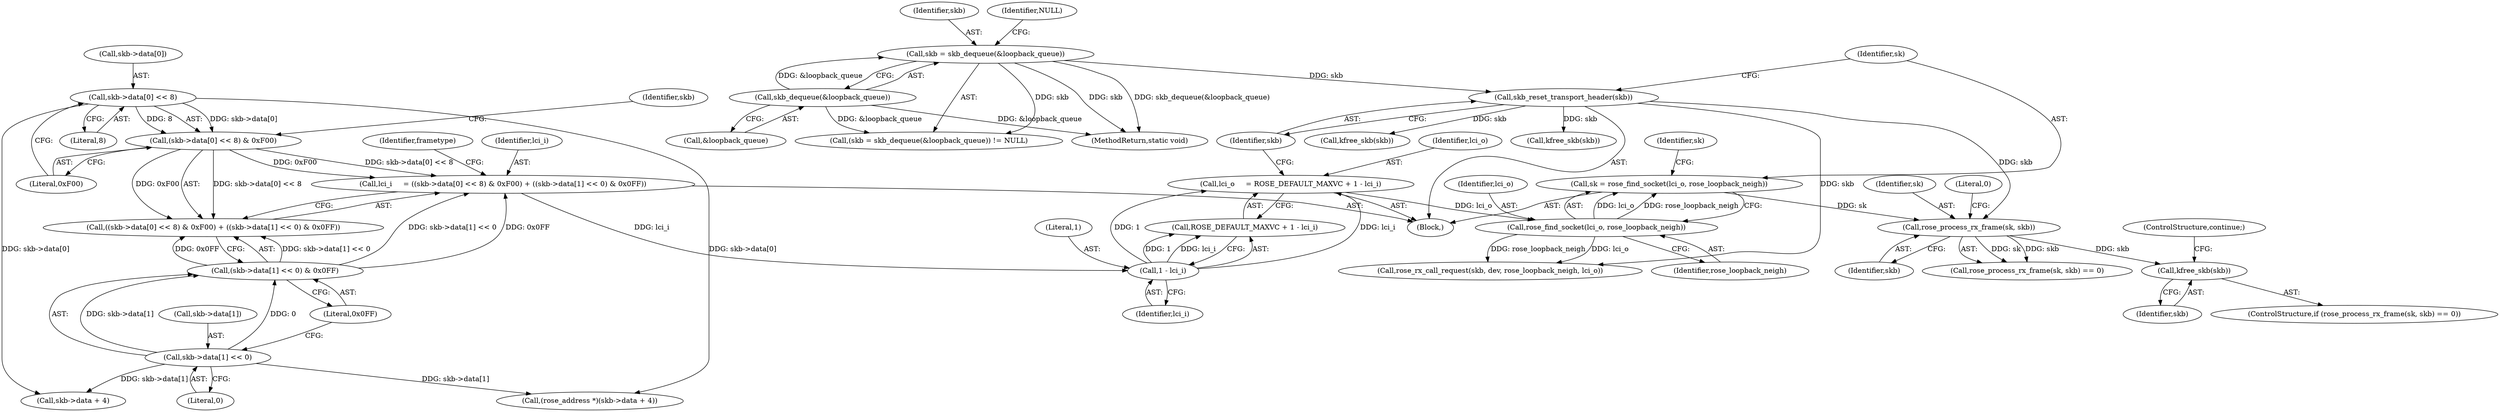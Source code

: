digraph "0_linux_e0bccd315db0c2f919e7fcf9cb60db21d9986f52_0@API" {
"1000179" [label="(Call,kfree_skb(skb))"];
"1000175" [label="(Call,rose_process_rx_frame(sk, skb))"];
"1000165" [label="(Call,sk = rose_find_socket(lci_o, rose_loopback_neigh))"];
"1000167" [label="(Call,rose_find_socket(lci_o, rose_loopback_neigh))"];
"1000156" [label="(Call,lci_o     = ROSE_DEFAULT_MAXVC + 1 - lci_i)"];
"1000160" [label="(Call,1 - lci_i)"];
"1000119" [label="(Call,lci_i     = ((skb->data[0] << 8) & 0xF00) + ((skb->data[1] << 0) & 0x0FF))"];
"1000122" [label="(Call,(skb->data[0] << 8) & 0xF00)"];
"1000123" [label="(Call,skb->data[0] << 8)"];
"1000131" [label="(Call,(skb->data[1] << 0) & 0x0FF)"];
"1000132" [label="(Call,skb->data[1] << 0)"];
"1000163" [label="(Call,skb_reset_transport_header(skb))"];
"1000112" [label="(Call,skb = skb_dequeue(&loopback_queue))"];
"1000114" [label="(Call,skb_dequeue(&loopback_queue))"];
"1000120" [label="(Identifier,lci_i)"];
"1000124" [label="(Call,skb->data[0])"];
"1000171" [label="(Identifier,sk)"];
"1000141" [label="(Identifier,frametype)"];
"1000176" [label="(Identifier,sk)"];
"1000121" [label="(Call,((skb->data[0] << 8) & 0xF00) + ((skb->data[1] << 0) & 0x0FF))"];
"1000149" [label="(Call,(rose_address *)(skb->data + 4))"];
"1000151" [label="(Call,skb->data + 4)"];
"1000160" [label="(Call,1 - lci_i)"];
"1000162" [label="(Identifier,lci_i)"];
"1000167" [label="(Call,rose_find_socket(lci_o, rose_loopback_neigh))"];
"1000211" [label="(Call,kfree_skb(skb))"];
"1000156" [label="(Call,lci_o     = ROSE_DEFAULT_MAXVC + 1 - lci_i)"];
"1000129" [label="(Literal,8)"];
"1000213" [label="(MethodReturn,static void)"];
"1000165" [label="(Call,sk = rose_find_socket(lci_o, rose_loopback_neigh))"];
"1000197" [label="(Call,rose_rx_call_request(skb, dev, rose_loopback_neigh, lci_o))"];
"1000164" [label="(Identifier,skb)"];
"1000122" [label="(Call,(skb->data[0] << 8) & 0xF00)"];
"1000180" [label="(Identifier,skb)"];
"1000175" [label="(Call,rose_process_rx_frame(sk, skb))"];
"1000177" [label="(Identifier,skb)"];
"1000118" [label="(Block,)"];
"1000178" [label="(Literal,0)"];
"1000119" [label="(Call,lci_i     = ((skb->data[0] << 8) & 0xF00) + ((skb->data[1] << 0) & 0x0FF))"];
"1000112" [label="(Call,skb = skb_dequeue(&loopback_queue))"];
"1000157" [label="(Identifier,lci_o)"];
"1000139" [label="(Literal,0x0FF)"];
"1000114" [label="(Call,skb_dequeue(&loopback_queue))"];
"1000181" [label="(ControlStructure,continue;)"];
"1000163" [label="(Call,skb_reset_transport_header(skb))"];
"1000161" [label="(Literal,1)"];
"1000115" [label="(Call,&loopback_queue)"];
"1000131" [label="(Call,(skb->data[1] << 0) & 0x0FF)"];
"1000132" [label="(Call,skb->data[1] << 0)"];
"1000166" [label="(Identifier,sk)"];
"1000173" [label="(ControlStructure,if (rose_process_rx_frame(sk, skb) == 0))"];
"1000123" [label="(Call,skb->data[0] << 8)"];
"1000158" [label="(Call,ROSE_DEFAULT_MAXVC + 1 - lci_i)"];
"1000133" [label="(Call,skb->data[1])"];
"1000179" [label="(Call,kfree_skb(skb))"];
"1000138" [label="(Literal,0)"];
"1000111" [label="(Call,(skb = skb_dequeue(&loopback_queue)) != NULL)"];
"1000113" [label="(Identifier,skb)"];
"1000169" [label="(Identifier,rose_loopback_neigh)"];
"1000135" [label="(Identifier,skb)"];
"1000117" [label="(Identifier,NULL)"];
"1000168" [label="(Identifier,lci_o)"];
"1000207" [label="(Call,kfree_skb(skb))"];
"1000174" [label="(Call,rose_process_rx_frame(sk, skb) == 0)"];
"1000130" [label="(Literal,0xF00)"];
"1000179" -> "1000173"  [label="AST: "];
"1000179" -> "1000180"  [label="CFG: "];
"1000180" -> "1000179"  [label="AST: "];
"1000181" -> "1000179"  [label="CFG: "];
"1000175" -> "1000179"  [label="DDG: skb"];
"1000175" -> "1000174"  [label="AST: "];
"1000175" -> "1000177"  [label="CFG: "];
"1000176" -> "1000175"  [label="AST: "];
"1000177" -> "1000175"  [label="AST: "];
"1000178" -> "1000175"  [label="CFG: "];
"1000175" -> "1000174"  [label="DDG: sk"];
"1000175" -> "1000174"  [label="DDG: skb"];
"1000165" -> "1000175"  [label="DDG: sk"];
"1000163" -> "1000175"  [label="DDG: skb"];
"1000165" -> "1000118"  [label="AST: "];
"1000165" -> "1000167"  [label="CFG: "];
"1000166" -> "1000165"  [label="AST: "];
"1000167" -> "1000165"  [label="AST: "];
"1000171" -> "1000165"  [label="CFG: "];
"1000167" -> "1000165"  [label="DDG: lci_o"];
"1000167" -> "1000165"  [label="DDG: rose_loopback_neigh"];
"1000167" -> "1000169"  [label="CFG: "];
"1000168" -> "1000167"  [label="AST: "];
"1000169" -> "1000167"  [label="AST: "];
"1000156" -> "1000167"  [label="DDG: lci_o"];
"1000167" -> "1000197"  [label="DDG: rose_loopback_neigh"];
"1000167" -> "1000197"  [label="DDG: lci_o"];
"1000156" -> "1000118"  [label="AST: "];
"1000156" -> "1000158"  [label="CFG: "];
"1000157" -> "1000156"  [label="AST: "];
"1000158" -> "1000156"  [label="AST: "];
"1000164" -> "1000156"  [label="CFG: "];
"1000160" -> "1000156"  [label="DDG: 1"];
"1000160" -> "1000156"  [label="DDG: lci_i"];
"1000160" -> "1000158"  [label="AST: "];
"1000160" -> "1000162"  [label="CFG: "];
"1000161" -> "1000160"  [label="AST: "];
"1000162" -> "1000160"  [label="AST: "];
"1000158" -> "1000160"  [label="CFG: "];
"1000160" -> "1000158"  [label="DDG: 1"];
"1000160" -> "1000158"  [label="DDG: lci_i"];
"1000119" -> "1000160"  [label="DDG: lci_i"];
"1000119" -> "1000118"  [label="AST: "];
"1000119" -> "1000121"  [label="CFG: "];
"1000120" -> "1000119"  [label="AST: "];
"1000121" -> "1000119"  [label="AST: "];
"1000141" -> "1000119"  [label="CFG: "];
"1000122" -> "1000119"  [label="DDG: skb->data[0] << 8"];
"1000122" -> "1000119"  [label="DDG: 0xF00"];
"1000131" -> "1000119"  [label="DDG: skb->data[1] << 0"];
"1000131" -> "1000119"  [label="DDG: 0x0FF"];
"1000122" -> "1000121"  [label="AST: "];
"1000122" -> "1000130"  [label="CFG: "];
"1000123" -> "1000122"  [label="AST: "];
"1000130" -> "1000122"  [label="AST: "];
"1000135" -> "1000122"  [label="CFG: "];
"1000122" -> "1000121"  [label="DDG: skb->data[0] << 8"];
"1000122" -> "1000121"  [label="DDG: 0xF00"];
"1000123" -> "1000122"  [label="DDG: skb->data[0]"];
"1000123" -> "1000122"  [label="DDG: 8"];
"1000123" -> "1000129"  [label="CFG: "];
"1000124" -> "1000123"  [label="AST: "];
"1000129" -> "1000123"  [label="AST: "];
"1000130" -> "1000123"  [label="CFG: "];
"1000123" -> "1000149"  [label="DDG: skb->data[0]"];
"1000123" -> "1000151"  [label="DDG: skb->data[0]"];
"1000131" -> "1000121"  [label="AST: "];
"1000131" -> "1000139"  [label="CFG: "];
"1000132" -> "1000131"  [label="AST: "];
"1000139" -> "1000131"  [label="AST: "];
"1000121" -> "1000131"  [label="CFG: "];
"1000131" -> "1000121"  [label="DDG: skb->data[1] << 0"];
"1000131" -> "1000121"  [label="DDG: 0x0FF"];
"1000132" -> "1000131"  [label="DDG: skb->data[1]"];
"1000132" -> "1000131"  [label="DDG: 0"];
"1000132" -> "1000138"  [label="CFG: "];
"1000133" -> "1000132"  [label="AST: "];
"1000138" -> "1000132"  [label="AST: "];
"1000139" -> "1000132"  [label="CFG: "];
"1000132" -> "1000149"  [label="DDG: skb->data[1]"];
"1000132" -> "1000151"  [label="DDG: skb->data[1]"];
"1000163" -> "1000118"  [label="AST: "];
"1000163" -> "1000164"  [label="CFG: "];
"1000164" -> "1000163"  [label="AST: "];
"1000166" -> "1000163"  [label="CFG: "];
"1000112" -> "1000163"  [label="DDG: skb"];
"1000163" -> "1000197"  [label="DDG: skb"];
"1000163" -> "1000207"  [label="DDG: skb"];
"1000163" -> "1000211"  [label="DDG: skb"];
"1000112" -> "1000111"  [label="AST: "];
"1000112" -> "1000114"  [label="CFG: "];
"1000113" -> "1000112"  [label="AST: "];
"1000114" -> "1000112"  [label="AST: "];
"1000117" -> "1000112"  [label="CFG: "];
"1000112" -> "1000213"  [label="DDG: skb_dequeue(&loopback_queue)"];
"1000112" -> "1000213"  [label="DDG: skb"];
"1000112" -> "1000111"  [label="DDG: skb"];
"1000114" -> "1000112"  [label="DDG: &loopback_queue"];
"1000114" -> "1000115"  [label="CFG: "];
"1000115" -> "1000114"  [label="AST: "];
"1000114" -> "1000213"  [label="DDG: &loopback_queue"];
"1000114" -> "1000111"  [label="DDG: &loopback_queue"];
}
